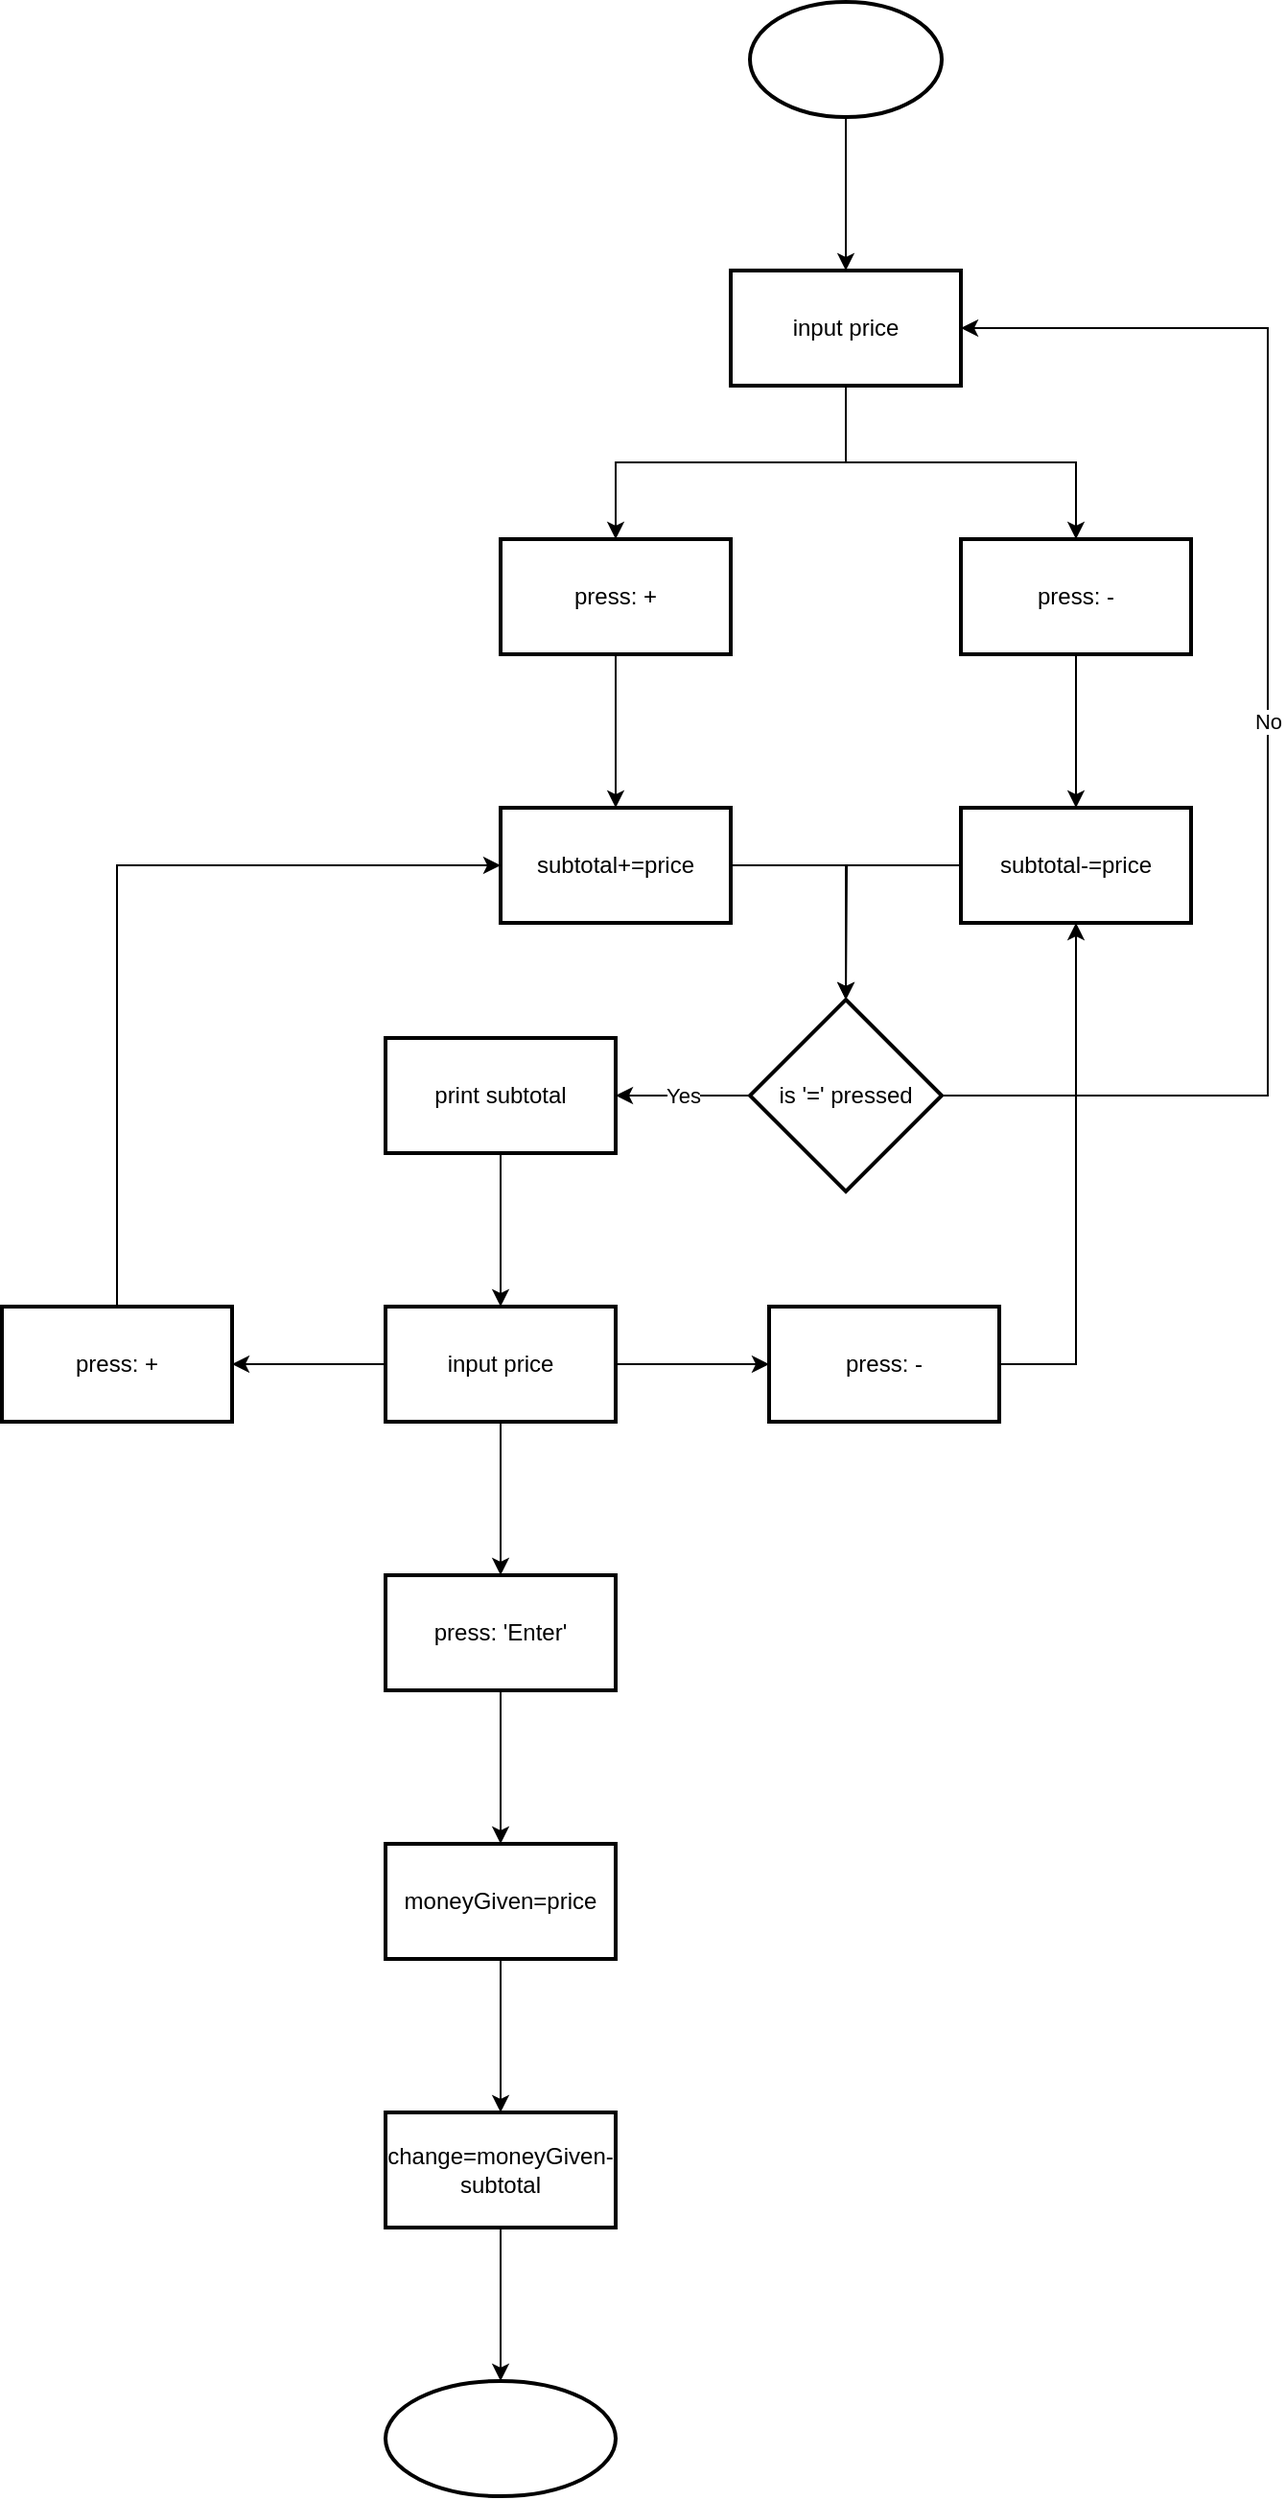 <mxfile version="15.4.0" type="device"><diagram id="NH5SMnGEJ5rGDV9De9Gf" name="Page-1"><mxGraphModel dx="3378" dy="1184" grid="1" gridSize="10" guides="1" tooltips="1" connect="1" arrows="1" fold="1" page="1" pageScale="1" pageWidth="850" pageHeight="1100" math="0" shadow="0"><root><mxCell id="0"/><mxCell id="1" parent="0"/><mxCell id="EY_S1PySVvfQQbvNRa-X-3" value="" style="edgeStyle=orthogonalEdgeStyle;rounded=0;orthogonalLoop=1;jettySize=auto;html=1;" edge="1" parent="1" source="EY_S1PySVvfQQbvNRa-X-1" target="EY_S1PySVvfQQbvNRa-X-2"><mxGeometry relative="1" as="geometry"/></mxCell><mxCell id="EY_S1PySVvfQQbvNRa-X-1" value="" style="strokeWidth=2;html=1;shape=mxgraph.flowchart.start_1;whiteSpace=wrap;" vertex="1" parent="1"><mxGeometry x="370" y="280" width="100" height="60" as="geometry"/></mxCell><mxCell id="EY_S1PySVvfQQbvNRa-X-5" value="" style="edgeStyle=orthogonalEdgeStyle;rounded=0;orthogonalLoop=1;jettySize=auto;html=1;" edge="1" parent="1" source="EY_S1PySVvfQQbvNRa-X-2" target="EY_S1PySVvfQQbvNRa-X-4"><mxGeometry relative="1" as="geometry"/></mxCell><mxCell id="EY_S1PySVvfQQbvNRa-X-9" value="" style="edgeStyle=orthogonalEdgeStyle;rounded=0;orthogonalLoop=1;jettySize=auto;html=1;" edge="1" parent="1" source="EY_S1PySVvfQQbvNRa-X-2" target="EY_S1PySVvfQQbvNRa-X-8"><mxGeometry relative="1" as="geometry"/></mxCell><mxCell id="EY_S1PySVvfQQbvNRa-X-2" value="input price" style="whiteSpace=wrap;html=1;strokeWidth=2;" vertex="1" parent="1"><mxGeometry x="360" y="420" width="120" height="60" as="geometry"/></mxCell><mxCell id="EY_S1PySVvfQQbvNRa-X-7" value="" style="edgeStyle=orthogonalEdgeStyle;rounded=0;orthogonalLoop=1;jettySize=auto;html=1;" edge="1" parent="1" source="EY_S1PySVvfQQbvNRa-X-4" target="EY_S1PySVvfQQbvNRa-X-6"><mxGeometry relative="1" as="geometry"/></mxCell><mxCell id="EY_S1PySVvfQQbvNRa-X-4" value="press: +" style="whiteSpace=wrap;html=1;strokeWidth=2;" vertex="1" parent="1"><mxGeometry x="240" y="560" width="120" height="60" as="geometry"/></mxCell><mxCell id="EY_S1PySVvfQQbvNRa-X-17" style="edgeStyle=orthogonalEdgeStyle;rounded=0;orthogonalLoop=1;jettySize=auto;html=1;" edge="1" parent="1" source="EY_S1PySVvfQQbvNRa-X-6" target="EY_S1PySVvfQQbvNRa-X-16"><mxGeometry relative="1" as="geometry"/></mxCell><mxCell id="EY_S1PySVvfQQbvNRa-X-6" value="subtotal+=price" style="whiteSpace=wrap;html=1;strokeWidth=2;" vertex="1" parent="1"><mxGeometry x="240" y="700" width="120" height="60" as="geometry"/></mxCell><mxCell id="EY_S1PySVvfQQbvNRa-X-11" value="" style="edgeStyle=orthogonalEdgeStyle;rounded=0;orthogonalLoop=1;jettySize=auto;html=1;" edge="1" parent="1" source="EY_S1PySVvfQQbvNRa-X-8" target="EY_S1PySVvfQQbvNRa-X-10"><mxGeometry relative="1" as="geometry"/></mxCell><mxCell id="EY_S1PySVvfQQbvNRa-X-8" value="press: -" style="whiteSpace=wrap;html=1;strokeWidth=2;" vertex="1" parent="1"><mxGeometry x="480" y="560" width="120" height="60" as="geometry"/></mxCell><mxCell id="EY_S1PySVvfQQbvNRa-X-18" style="edgeStyle=orthogonalEdgeStyle;rounded=0;orthogonalLoop=1;jettySize=auto;html=1;" edge="1" parent="1" source="EY_S1PySVvfQQbvNRa-X-10"><mxGeometry relative="1" as="geometry"><mxPoint x="420" y="800" as="targetPoint"/></mxGeometry></mxCell><mxCell id="EY_S1PySVvfQQbvNRa-X-10" value="subtotal-=price" style="whiteSpace=wrap;html=1;strokeWidth=2;" vertex="1" parent="1"><mxGeometry x="480" y="700" width="120" height="60" as="geometry"/></mxCell><mxCell id="EY_S1PySVvfQQbvNRa-X-20" value="Yes" style="edgeStyle=orthogonalEdgeStyle;rounded=0;orthogonalLoop=1;jettySize=auto;html=1;" edge="1" parent="1" source="EY_S1PySVvfQQbvNRa-X-16" target="EY_S1PySVvfQQbvNRa-X-19"><mxGeometry relative="1" as="geometry"/></mxCell><mxCell id="EY_S1PySVvfQQbvNRa-X-23" value="No" style="edgeStyle=orthogonalEdgeStyle;rounded=0;orthogonalLoop=1;jettySize=auto;html=1;exitX=1;exitY=0.5;exitDx=0;exitDy=0;exitPerimeter=0;entryX=1;entryY=0.5;entryDx=0;entryDy=0;" edge="1" parent="1" source="EY_S1PySVvfQQbvNRa-X-16" target="EY_S1PySVvfQQbvNRa-X-2"><mxGeometry relative="1" as="geometry"><Array as="points"><mxPoint x="640" y="850"/><mxPoint x="640" y="450"/></Array></mxGeometry></mxCell><mxCell id="EY_S1PySVvfQQbvNRa-X-16" value="is '=' pressed" style="strokeWidth=2;html=1;shape=mxgraph.flowchart.decision;whiteSpace=wrap;" vertex="1" parent="1"><mxGeometry x="370" y="800" width="100" height="100" as="geometry"/></mxCell><mxCell id="EY_S1PySVvfQQbvNRa-X-25" value="" style="edgeStyle=orthogonalEdgeStyle;rounded=0;orthogonalLoop=1;jettySize=auto;html=1;" edge="1" parent="1" source="EY_S1PySVvfQQbvNRa-X-19" target="EY_S1PySVvfQQbvNRa-X-24"><mxGeometry relative="1" as="geometry"/></mxCell><mxCell id="EY_S1PySVvfQQbvNRa-X-19" value="print subtotal" style="whiteSpace=wrap;html=1;strokeWidth=2;" vertex="1" parent="1"><mxGeometry x="180" y="820" width="120" height="60" as="geometry"/></mxCell><mxCell id="EY_S1PySVvfQQbvNRa-X-27" value="" style="edgeStyle=orthogonalEdgeStyle;rounded=0;orthogonalLoop=1;jettySize=auto;html=1;" edge="1" parent="1" source="EY_S1PySVvfQQbvNRa-X-24" target="EY_S1PySVvfQQbvNRa-X-26"><mxGeometry relative="1" as="geometry"/></mxCell><mxCell id="EY_S1PySVvfQQbvNRa-X-30" value="" style="edgeStyle=orthogonalEdgeStyle;rounded=0;orthogonalLoop=1;jettySize=auto;html=1;" edge="1" parent="1" source="EY_S1PySVvfQQbvNRa-X-24" target="EY_S1PySVvfQQbvNRa-X-29"><mxGeometry relative="1" as="geometry"/></mxCell><mxCell id="EY_S1PySVvfQQbvNRa-X-35" value="" style="edgeStyle=orthogonalEdgeStyle;rounded=0;orthogonalLoop=1;jettySize=auto;html=1;" edge="1" parent="1" source="EY_S1PySVvfQQbvNRa-X-24" target="EY_S1PySVvfQQbvNRa-X-34"><mxGeometry relative="1" as="geometry"/></mxCell><mxCell id="EY_S1PySVvfQQbvNRa-X-24" value="input price" style="whiteSpace=wrap;html=1;strokeWidth=2;" vertex="1" parent="1"><mxGeometry x="180" y="960" width="120" height="60" as="geometry"/></mxCell><mxCell id="EY_S1PySVvfQQbvNRa-X-38" value="" style="edgeStyle=orthogonalEdgeStyle;rounded=0;orthogonalLoop=1;jettySize=auto;html=1;" edge="1" parent="1" source="EY_S1PySVvfQQbvNRa-X-26" target="EY_S1PySVvfQQbvNRa-X-37"><mxGeometry relative="1" as="geometry"/></mxCell><mxCell id="EY_S1PySVvfQQbvNRa-X-26" value="press: 'Enter'" style="whiteSpace=wrap;html=1;strokeWidth=2;" vertex="1" parent="1"><mxGeometry x="180" y="1100" width="120" height="60" as="geometry"/></mxCell><mxCell id="EY_S1PySVvfQQbvNRa-X-31" style="edgeStyle=orthogonalEdgeStyle;rounded=0;orthogonalLoop=1;jettySize=auto;html=1;exitX=1;exitY=0.5;exitDx=0;exitDy=0;" edge="1" parent="1" source="EY_S1PySVvfQQbvNRa-X-29" target="EY_S1PySVvfQQbvNRa-X-10"><mxGeometry relative="1" as="geometry"/></mxCell><mxCell id="EY_S1PySVvfQQbvNRa-X-29" value="press: -" style="whiteSpace=wrap;html=1;strokeWidth=2;" vertex="1" parent="1"><mxGeometry x="380" y="960" width="120" height="60" as="geometry"/></mxCell><mxCell id="EY_S1PySVvfQQbvNRa-X-36" style="edgeStyle=orthogonalEdgeStyle;rounded=0;orthogonalLoop=1;jettySize=auto;html=1;entryX=0;entryY=0.5;entryDx=0;entryDy=0;" edge="1" parent="1" source="EY_S1PySVvfQQbvNRa-X-34" target="EY_S1PySVvfQQbvNRa-X-6"><mxGeometry relative="1" as="geometry"><Array as="points"><mxPoint x="40" y="730"/></Array></mxGeometry></mxCell><mxCell id="EY_S1PySVvfQQbvNRa-X-34" value="press: +" style="whiteSpace=wrap;html=1;strokeWidth=2;" vertex="1" parent="1"><mxGeometry x="-20" y="960" width="120" height="60" as="geometry"/></mxCell><mxCell id="EY_S1PySVvfQQbvNRa-X-40" value="" style="edgeStyle=orthogonalEdgeStyle;rounded=0;orthogonalLoop=1;jettySize=auto;html=1;" edge="1" parent="1" source="EY_S1PySVvfQQbvNRa-X-37" target="EY_S1PySVvfQQbvNRa-X-39"><mxGeometry relative="1" as="geometry"/></mxCell><mxCell id="EY_S1PySVvfQQbvNRa-X-37" value="moneyGiven=price" style="whiteSpace=wrap;html=1;strokeWidth=2;" vertex="1" parent="1"><mxGeometry x="180" y="1240" width="120" height="60" as="geometry"/></mxCell><mxCell id="EY_S1PySVvfQQbvNRa-X-42" value="" style="edgeStyle=orthogonalEdgeStyle;rounded=0;orthogonalLoop=1;jettySize=auto;html=1;" edge="1" parent="1" source="EY_S1PySVvfQQbvNRa-X-39" target="EY_S1PySVvfQQbvNRa-X-41"><mxGeometry relative="1" as="geometry"/></mxCell><mxCell id="EY_S1PySVvfQQbvNRa-X-39" value="change=moneyGiven-subtotal" style="whiteSpace=wrap;html=1;strokeWidth=2;" vertex="1" parent="1"><mxGeometry x="180" y="1380" width="120" height="60" as="geometry"/></mxCell><mxCell id="EY_S1PySVvfQQbvNRa-X-41" value="" style="ellipse;whiteSpace=wrap;html=1;strokeWidth=2;" vertex="1" parent="1"><mxGeometry x="180" y="1520" width="120" height="60" as="geometry"/></mxCell></root></mxGraphModel></diagram></mxfile>